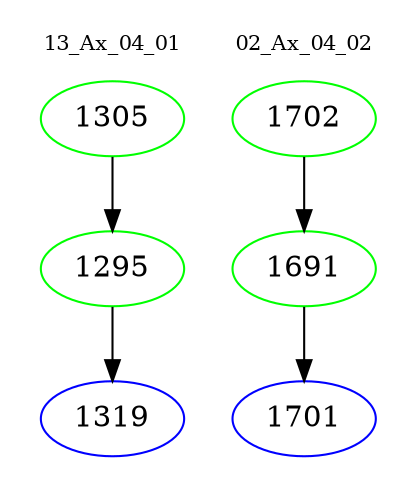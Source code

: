 digraph{
subgraph cluster_0 {
color = white
label = "13_Ax_04_01";
fontsize=10;
T0_1305 [label="1305", color="green"]
T0_1305 -> T0_1295 [color="black"]
T0_1295 [label="1295", color="green"]
T0_1295 -> T0_1319 [color="black"]
T0_1319 [label="1319", color="blue"]
}
subgraph cluster_1 {
color = white
label = "02_Ax_04_02";
fontsize=10;
T1_1702 [label="1702", color="green"]
T1_1702 -> T1_1691 [color="black"]
T1_1691 [label="1691", color="green"]
T1_1691 -> T1_1701 [color="black"]
T1_1701 [label="1701", color="blue"]
}
}
